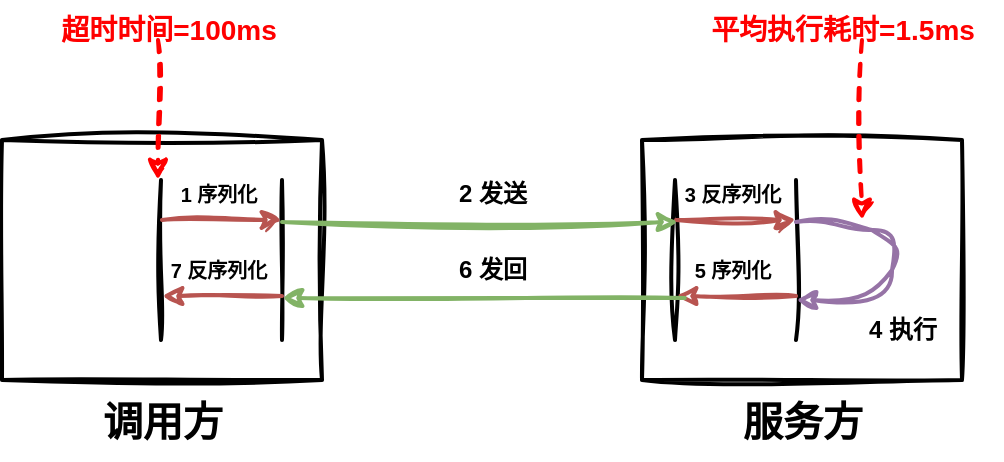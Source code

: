 <mxfile version="24.2.0" type="github">
  <diagram name="第 1 页" id="zDjF9Vq7ICjCabzYDxMo">
    <mxGraphModel dx="1041" dy="753" grid="1" gridSize="10" guides="1" tooltips="1" connect="1" arrows="1" fold="1" page="1" pageScale="1" pageWidth="827" pageHeight="1169" math="0" shadow="0">
      <root>
        <mxCell id="0" />
        <mxCell id="1" parent="0" />
        <mxCell id="cNu65qOgz1mgi9qz-NaV-1" value="" style="rounded=0;whiteSpace=wrap;html=1;fillColor=none;strokeWidth=2;sketch=1;curveFitting=1;jiggle=2;" vertex="1" parent="1">
          <mxGeometry x="120" y="240" width="160" height="120" as="geometry" />
        </mxCell>
        <mxCell id="cNu65qOgz1mgi9qz-NaV-2" value="" style="endArrow=none;html=1;rounded=0;strokeWidth=2;sketch=1;curveFitting=1;jiggle=2;" edge="1" parent="1">
          <mxGeometry width="50" height="50" relative="1" as="geometry">
            <mxPoint x="199.5" y="340" as="sourcePoint" />
            <mxPoint x="199.5" y="260" as="targetPoint" />
          </mxGeometry>
        </mxCell>
        <mxCell id="cNu65qOgz1mgi9qz-NaV-3" value="" style="endArrow=none;html=1;rounded=0;strokeWidth=2;sketch=1;curveFitting=1;jiggle=2;" edge="1" parent="1">
          <mxGeometry width="50" height="50" relative="1" as="geometry">
            <mxPoint x="260" y="340" as="sourcePoint" />
            <mxPoint x="260" y="260" as="targetPoint" />
          </mxGeometry>
        </mxCell>
        <mxCell id="cNu65qOgz1mgi9qz-NaV-4" value="&lt;font size=&quot;1&quot; style=&quot;&quot;&gt;&lt;b style=&quot;&quot;&gt;1 序列化&lt;/b&gt;&lt;/font&gt;" style="text;html=1;align=center;verticalAlign=middle;resizable=0;points=[];autosize=1;strokeColor=none;fillColor=none;sketch=1;curveFitting=1;jiggle=2;" vertex="1" parent="1">
          <mxGeometry x="193" y="252" width="70" height="30" as="geometry" />
        </mxCell>
        <mxCell id="cNu65qOgz1mgi9qz-NaV-5" value="" style="endArrow=classic;html=1;rounded=0;strokeWidth=2;sketch=1;curveFitting=1;jiggle=2;fillColor=#f8cecc;strokeColor=#b85450;" edge="1" parent="1">
          <mxGeometry width="50" height="50" relative="1" as="geometry">
            <mxPoint x="200" y="280" as="sourcePoint" />
            <mxPoint x="260" y="280" as="targetPoint" />
          </mxGeometry>
        </mxCell>
        <mxCell id="cNu65qOgz1mgi9qz-NaV-6" value="" style="rounded=0;whiteSpace=wrap;html=1;fillColor=none;strokeWidth=2;sketch=1;curveFitting=1;jiggle=2;" vertex="1" parent="1">
          <mxGeometry x="440" y="240" width="160" height="120" as="geometry" />
        </mxCell>
        <mxCell id="cNu65qOgz1mgi9qz-NaV-7" value="" style="endArrow=none;html=1;rounded=0;strokeWidth=2;sketch=1;curveFitting=1;jiggle=2;" edge="1" parent="1">
          <mxGeometry width="50" height="50" relative="1" as="geometry">
            <mxPoint x="456.5" y="340" as="sourcePoint" />
            <mxPoint x="456.5" y="260" as="targetPoint" />
          </mxGeometry>
        </mxCell>
        <mxCell id="cNu65qOgz1mgi9qz-NaV-8" value="" style="endArrow=none;html=1;rounded=0;strokeWidth=2;sketch=1;curveFitting=1;jiggle=2;" edge="1" parent="1">
          <mxGeometry width="50" height="50" relative="1" as="geometry">
            <mxPoint x="517" y="340" as="sourcePoint" />
            <mxPoint x="517" y="260" as="targetPoint" />
          </mxGeometry>
        </mxCell>
        <mxCell id="cNu65qOgz1mgi9qz-NaV-9" value="&lt;font size=&quot;1&quot; style=&quot;&quot;&gt;&lt;b style=&quot;&quot;&gt;3 反序列化&lt;/b&gt;&lt;/font&gt;" style="text;html=1;align=center;verticalAlign=middle;resizable=0;points=[];autosize=1;strokeColor=none;fillColor=none;sketch=1;curveFitting=1;jiggle=2;" vertex="1" parent="1">
          <mxGeometry x="445" y="252" width="80" height="30" as="geometry" />
        </mxCell>
        <mxCell id="cNu65qOgz1mgi9qz-NaV-10" value="" style="endArrow=classic;html=1;rounded=0;strokeWidth=2;sketch=1;curveFitting=1;jiggle=2;fillColor=#f8cecc;strokeColor=#b85450;" edge="1" parent="1">
          <mxGeometry width="50" height="50" relative="1" as="geometry">
            <mxPoint x="457" y="280" as="sourcePoint" />
            <mxPoint x="517" y="280" as="targetPoint" />
          </mxGeometry>
        </mxCell>
        <mxCell id="cNu65qOgz1mgi9qz-NaV-11" value="" style="endArrow=classic;html=1;rounded=0;strokeWidth=2;entryX=0.163;entryY=0.967;entryDx=0;entryDy=0;entryPerimeter=0;sketch=1;curveFitting=1;jiggle=2;fillColor=#d5e8d4;strokeColor=#82b366;" edge="1" parent="1" target="cNu65qOgz1mgi9qz-NaV-9">
          <mxGeometry width="50" height="50" relative="1" as="geometry">
            <mxPoint x="260" y="281" as="sourcePoint" />
            <mxPoint x="320" y="281" as="targetPoint" />
          </mxGeometry>
        </mxCell>
        <mxCell id="cNu65qOgz1mgi9qz-NaV-14" value="" style="curved=1;endArrow=classic;html=1;rounded=0;exitX=0.9;exitY=0.967;exitDx=0;exitDy=0;exitPerimeter=0;strokeWidth=2;sketch=1;curveFitting=1;jiggle=2;fillColor=#e1d5e7;strokeColor=#9673a6;" edge="1" parent="1" source="cNu65qOgz1mgi9qz-NaV-9">
          <mxGeometry width="50" height="50" relative="1" as="geometry">
            <mxPoint x="280" y="530" as="sourcePoint" />
            <mxPoint x="517" y="320" as="targetPoint" />
            <Array as="points">
              <mxPoint x="540" y="280" />
              <mxPoint x="570" y="290" />
              <mxPoint x="560" y="320" />
            </Array>
          </mxGeometry>
        </mxCell>
        <mxCell id="cNu65qOgz1mgi9qz-NaV-15" value="&lt;font size=&quot;1&quot; style=&quot;&quot;&gt;&lt;b style=&quot;&quot;&gt;7 反序列化&lt;/b&gt;&lt;/font&gt;" style="text;html=1;align=center;verticalAlign=middle;resizable=0;points=[];autosize=1;strokeColor=none;fillColor=none;sketch=1;curveFitting=1;jiggle=2;" vertex="1" parent="1">
          <mxGeometry x="188" y="290" width="80" height="30" as="geometry" />
        </mxCell>
        <mxCell id="cNu65qOgz1mgi9qz-NaV-16" value="" style="endArrow=none;html=1;rounded=0;strokeWidth=2;startArrow=classic;startFill=1;endFill=0;sketch=1;curveFitting=1;jiggle=2;fillColor=#f8cecc;strokeColor=#b85450;" edge="1" parent="1">
          <mxGeometry width="50" height="50" relative="1" as="geometry">
            <mxPoint x="200" y="318" as="sourcePoint" />
            <mxPoint x="260" y="318" as="targetPoint" />
          </mxGeometry>
        </mxCell>
        <mxCell id="cNu65qOgz1mgi9qz-NaV-17" value="&lt;font size=&quot;1&quot; style=&quot;&quot;&gt;&lt;b style=&quot;&quot;&gt;5 序列化&lt;/b&gt;&lt;/font&gt;" style="text;html=1;align=center;verticalAlign=middle;resizable=0;points=[];autosize=1;strokeColor=none;fillColor=none;sketch=1;curveFitting=1;jiggle=2;" vertex="1" parent="1">
          <mxGeometry x="450" y="290" width="70" height="30" as="geometry" />
        </mxCell>
        <mxCell id="cNu65qOgz1mgi9qz-NaV-18" value="" style="endArrow=none;html=1;rounded=0;strokeWidth=2;endFill=0;startArrow=classic;startFill=1;sketch=1;curveFitting=1;jiggle=2;fillColor=#f8cecc;strokeColor=#b85450;" edge="1" parent="1">
          <mxGeometry width="50" height="50" relative="1" as="geometry">
            <mxPoint x="457" y="318" as="sourcePoint" />
            <mxPoint x="517" y="318" as="targetPoint" />
          </mxGeometry>
        </mxCell>
        <mxCell id="cNu65qOgz1mgi9qz-NaV-19" value="" style="endArrow=none;html=1;rounded=0;strokeWidth=2;entryX=0.163;entryY=0.967;entryDx=0;entryDy=0;entryPerimeter=0;startArrow=classic;startFill=1;endFill=0;sketch=1;curveFitting=1;jiggle=2;fillColor=#d5e8d4;strokeColor=#82b366;" edge="1" parent="1" target="cNu65qOgz1mgi9qz-NaV-17">
          <mxGeometry width="50" height="50" relative="1" as="geometry">
            <mxPoint x="260" y="319" as="sourcePoint" />
            <mxPoint x="320" y="319" as="targetPoint" />
          </mxGeometry>
        </mxCell>
        <mxCell id="cNu65qOgz1mgi9qz-NaV-20" value="&lt;b style=&quot;&quot;&gt;&lt;font style=&quot;font-size: 12px;&quot;&gt;2 发送&lt;/font&gt;&lt;/b&gt;" style="text;html=1;align=center;verticalAlign=middle;resizable=0;points=[];autosize=1;strokeColor=none;fillColor=none;sketch=1;curveFitting=1;jiggle=2;" vertex="1" parent="1">
          <mxGeometry x="335" y="252" width="60" height="30" as="geometry" />
        </mxCell>
        <mxCell id="cNu65qOgz1mgi9qz-NaV-21" value="&lt;font size=&quot;1&quot; style=&quot;&quot;&gt;&lt;b style=&quot;font-size: 20px;&quot;&gt;调用方&lt;/b&gt;&lt;/font&gt;" style="text;html=1;align=center;verticalAlign=middle;resizable=0;points=[];autosize=1;strokeColor=none;fillColor=none;sketch=1;curveFitting=1;jiggle=2;" vertex="1" parent="1">
          <mxGeometry x="160" y="360" width="80" height="40" as="geometry" />
        </mxCell>
        <mxCell id="cNu65qOgz1mgi9qz-NaV-22" value="&lt;font size=&quot;1&quot; style=&quot;&quot;&gt;&lt;b style=&quot;font-size: 20px;&quot;&gt;服务方&lt;/b&gt;&lt;/font&gt;" style="text;html=1;align=center;verticalAlign=middle;resizable=0;points=[];autosize=1;strokeColor=none;fillColor=none;sketch=1;curveFitting=1;jiggle=2;" vertex="1" parent="1">
          <mxGeometry x="480" y="360" width="80" height="40" as="geometry" />
        </mxCell>
        <mxCell id="cNu65qOgz1mgi9qz-NaV-23" value="&lt;font color=&quot;#ff0000&quot; style=&quot;font-size: 14px;&quot;&gt;&lt;b&gt;超时时间=100ms&lt;/b&gt;&lt;/font&gt;" style="text;html=1;align=center;verticalAlign=middle;resizable=0;points=[];autosize=1;strokeColor=none;fillColor=none;sketch=1;curveFitting=1;jiggle=2;" vertex="1" parent="1">
          <mxGeometry x="138" y="170" width="130" height="30" as="geometry" />
        </mxCell>
        <mxCell id="cNu65qOgz1mgi9qz-NaV-24" value="" style="endArrow=classic;html=1;rounded=0;strokeWidth=2;entryX=0.071;entryY=0.267;entryDx=0;entryDy=0;entryPerimeter=0;sketch=1;curveFitting=1;jiggle=2;fillColor=#d5e8d4;strokeColor=#FF0000;dashed=1;" edge="1" parent="1" target="cNu65qOgz1mgi9qz-NaV-4">
          <mxGeometry width="50" height="50" relative="1" as="geometry">
            <mxPoint x="198" y="190" as="sourcePoint" />
            <mxPoint x="598" y="150" as="targetPoint" />
          </mxGeometry>
        </mxCell>
        <mxCell id="cNu65qOgz1mgi9qz-NaV-25" value="&lt;font color=&quot;#ff0000&quot; style=&quot;font-size: 14px;&quot;&gt;&lt;b&gt;平均执行耗时=1.5ms&lt;/b&gt;&lt;/font&gt;" style="text;html=1;align=center;verticalAlign=middle;resizable=0;points=[];autosize=1;strokeColor=none;fillColor=none;sketch=1;curveFitting=1;jiggle=2;" vertex="1" parent="1">
          <mxGeometry x="460" y="170" width="160" height="30" as="geometry" />
        </mxCell>
        <mxCell id="cNu65qOgz1mgi9qz-NaV-26" value="" style="endArrow=classic;html=1;rounded=0;strokeWidth=2;sketch=1;curveFitting=1;jiggle=2;fillColor=#d5e8d4;strokeColor=#FF0000;dashed=1;" edge="1" parent="1">
          <mxGeometry width="50" height="50" relative="1" as="geometry">
            <mxPoint x="550" y="190" as="sourcePoint" />
            <mxPoint x="550" y="280" as="targetPoint" />
          </mxGeometry>
        </mxCell>
        <mxCell id="cNu65qOgz1mgi9qz-NaV-27" value="&lt;b style=&quot;&quot;&gt;&lt;font style=&quot;font-size: 12px;&quot;&gt;4 执行&lt;/font&gt;&lt;/b&gt;" style="text;html=1;align=center;verticalAlign=middle;resizable=0;points=[];autosize=1;strokeColor=none;fillColor=none;sketch=1;curveFitting=1;jiggle=2;" vertex="1" parent="1">
          <mxGeometry x="540" y="320" width="60" height="30" as="geometry" />
        </mxCell>
        <mxCell id="cNu65qOgz1mgi9qz-NaV-28" value="&lt;b style=&quot;&quot;&gt;&lt;font style=&quot;font-size: 12px;&quot;&gt;6 发回&lt;/font&gt;&lt;/b&gt;" style="text;html=1;align=center;verticalAlign=middle;resizable=0;points=[];autosize=1;strokeColor=none;fillColor=none;sketch=1;curveFitting=1;jiggle=2;" vertex="1" parent="1">
          <mxGeometry x="335" y="290" width="60" height="30" as="geometry" />
        </mxCell>
      </root>
    </mxGraphModel>
  </diagram>
</mxfile>
